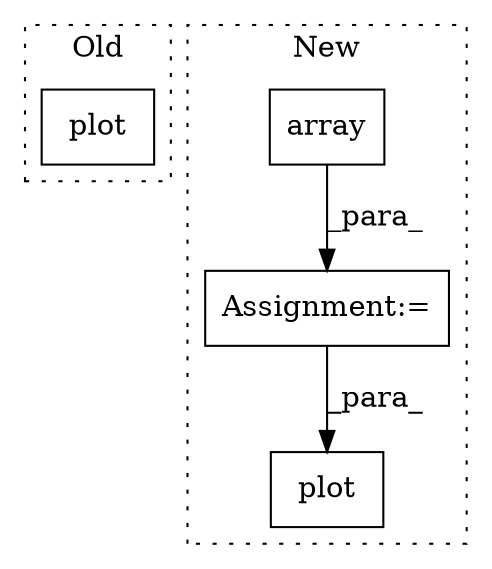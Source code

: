 digraph G {
subgraph cluster0 {
1 [label="plot" a="32" s="1424,1456" l="5,1" shape="box"];
label = "Old";
style="dotted";
}
subgraph cluster1 {
2 [label="array" a="32" s="1479,1502" l="6,1" shape="box"];
3 [label="Assignment:=" a="7" s="1472" l="1" shape="box"];
4 [label="plot" a="32" s="1630,1663" l="5,1" shape="box"];
label = "New";
style="dotted";
}
2 -> 3 [label="_para_"];
3 -> 4 [label="_para_"];
}